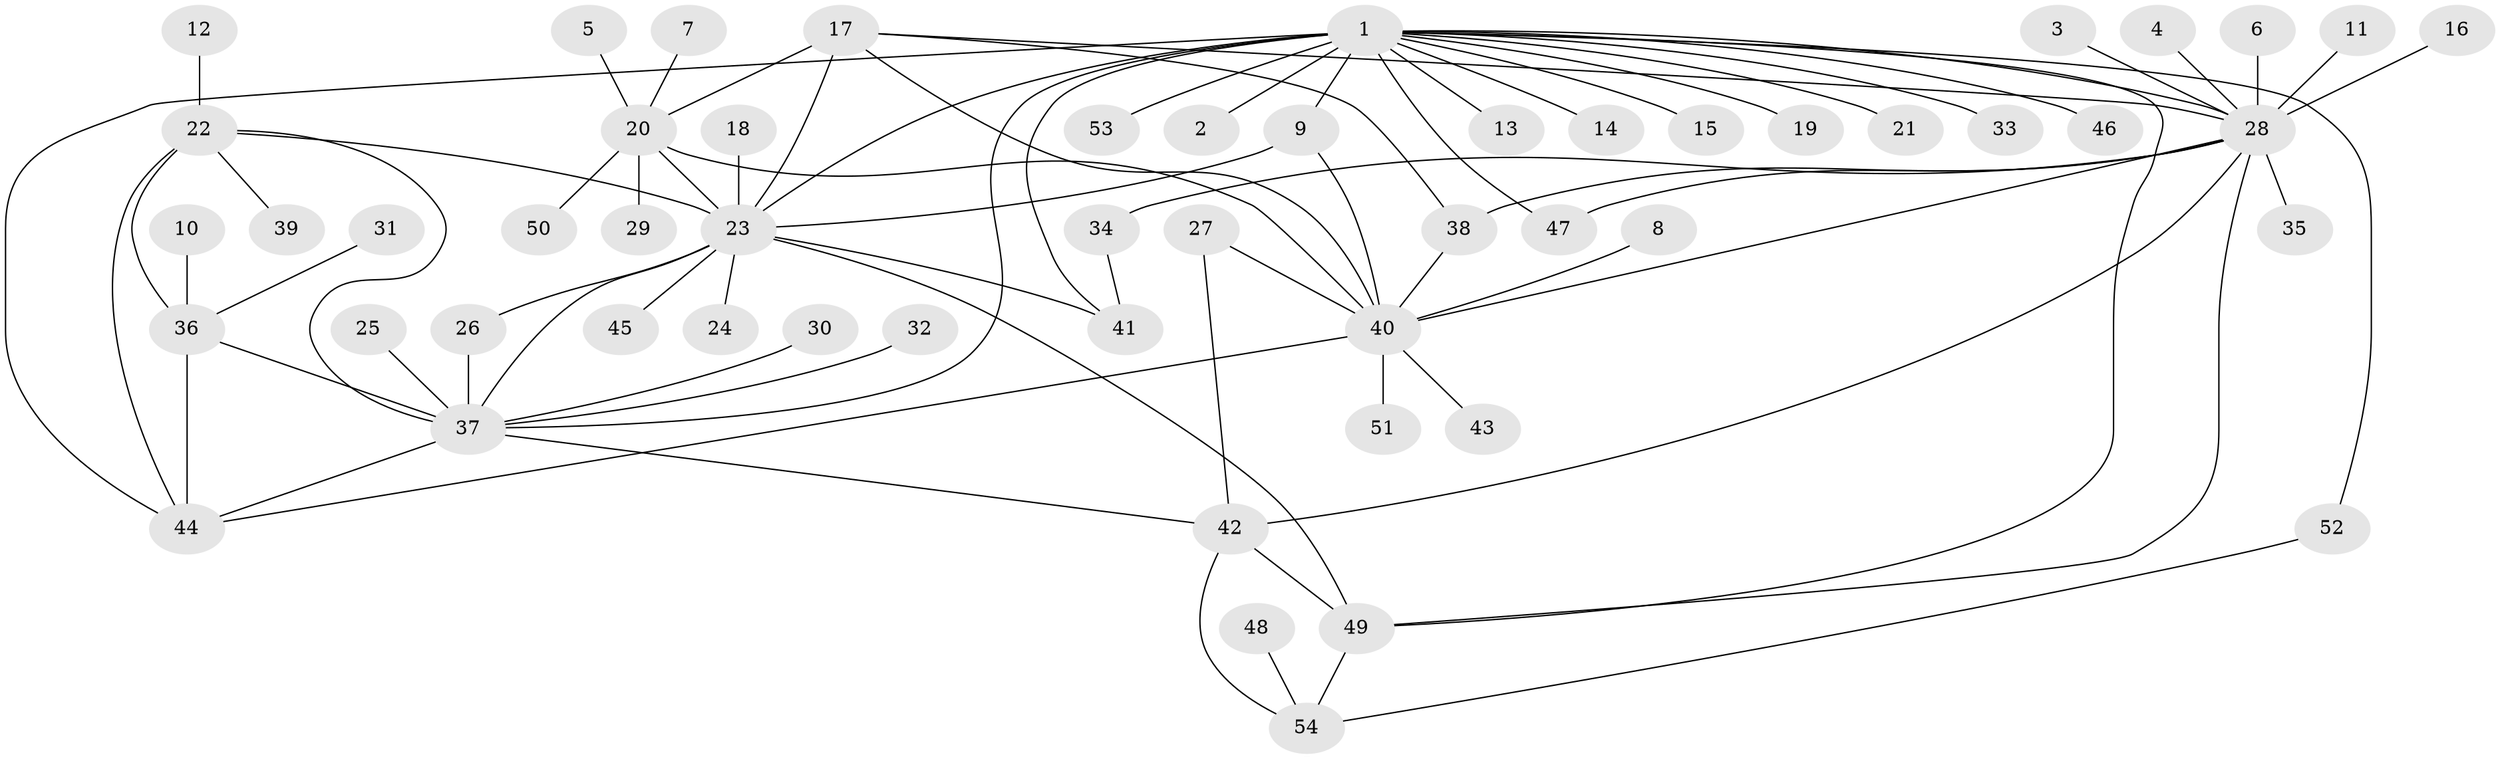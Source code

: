 // original degree distribution, {6: 0.06796116504854369, 5: 0.038834951456310676, 11: 0.009708737864077669, 12: 0.009708737864077669, 7: 0.02912621359223301, 4: 0.038834951456310676, 8: 0.019417475728155338, 9: 0.038834951456310676, 17: 0.009708737864077669, 10: 0.009708737864077669, 1: 0.5242718446601942, 3: 0.04854368932038835, 2: 0.1553398058252427}
// Generated by graph-tools (version 1.1) at 2025/50/03/09/25 03:50:43]
// undirected, 54 vertices, 79 edges
graph export_dot {
graph [start="1"]
  node [color=gray90,style=filled];
  1;
  2;
  3;
  4;
  5;
  6;
  7;
  8;
  9;
  10;
  11;
  12;
  13;
  14;
  15;
  16;
  17;
  18;
  19;
  20;
  21;
  22;
  23;
  24;
  25;
  26;
  27;
  28;
  29;
  30;
  31;
  32;
  33;
  34;
  35;
  36;
  37;
  38;
  39;
  40;
  41;
  42;
  43;
  44;
  45;
  46;
  47;
  48;
  49;
  50;
  51;
  52;
  53;
  54;
  1 -- 2 [weight=1.0];
  1 -- 9 [weight=1.0];
  1 -- 13 [weight=1.0];
  1 -- 14 [weight=1.0];
  1 -- 15 [weight=1.0];
  1 -- 19 [weight=1.0];
  1 -- 21 [weight=1.0];
  1 -- 23 [weight=1.0];
  1 -- 28 [weight=1.0];
  1 -- 33 [weight=1.0];
  1 -- 37 [weight=1.0];
  1 -- 41 [weight=1.0];
  1 -- 44 [weight=2.0];
  1 -- 46 [weight=1.0];
  1 -- 47 [weight=1.0];
  1 -- 49 [weight=1.0];
  1 -- 52 [weight=1.0];
  1 -- 53 [weight=4.0];
  3 -- 28 [weight=1.0];
  4 -- 28 [weight=1.0];
  5 -- 20 [weight=1.0];
  6 -- 28 [weight=1.0];
  7 -- 20 [weight=1.0];
  8 -- 40 [weight=1.0];
  9 -- 23 [weight=1.0];
  9 -- 40 [weight=1.0];
  10 -- 36 [weight=1.0];
  11 -- 28 [weight=1.0];
  12 -- 22 [weight=1.0];
  16 -- 28 [weight=1.0];
  17 -- 20 [weight=2.0];
  17 -- 23 [weight=2.0];
  17 -- 28 [weight=1.0];
  17 -- 38 [weight=2.0];
  17 -- 40 [weight=1.0];
  18 -- 23 [weight=1.0];
  20 -- 23 [weight=4.0];
  20 -- 29 [weight=1.0];
  20 -- 40 [weight=1.0];
  20 -- 50 [weight=1.0];
  22 -- 23 [weight=1.0];
  22 -- 36 [weight=1.0];
  22 -- 37 [weight=1.0];
  22 -- 39 [weight=1.0];
  22 -- 44 [weight=2.0];
  23 -- 24 [weight=1.0];
  23 -- 26 [weight=1.0];
  23 -- 37 [weight=1.0];
  23 -- 41 [weight=1.0];
  23 -- 45 [weight=1.0];
  23 -- 49 [weight=1.0];
  25 -- 37 [weight=1.0];
  26 -- 37 [weight=1.0];
  27 -- 40 [weight=1.0];
  27 -- 42 [weight=1.0];
  28 -- 34 [weight=1.0];
  28 -- 35 [weight=1.0];
  28 -- 38 [weight=2.0];
  28 -- 40 [weight=1.0];
  28 -- 42 [weight=1.0];
  28 -- 47 [weight=1.0];
  28 -- 49 [weight=1.0];
  30 -- 37 [weight=1.0];
  31 -- 36 [weight=1.0];
  32 -- 37 [weight=1.0];
  34 -- 41 [weight=1.0];
  36 -- 37 [weight=1.0];
  36 -- 44 [weight=2.0];
  37 -- 42 [weight=1.0];
  37 -- 44 [weight=2.0];
  38 -- 40 [weight=2.0];
  40 -- 43 [weight=1.0];
  40 -- 44 [weight=1.0];
  40 -- 51 [weight=1.0];
  42 -- 49 [weight=4.0];
  42 -- 54 [weight=2.0];
  48 -- 54 [weight=1.0];
  49 -- 54 [weight=2.0];
  52 -- 54 [weight=1.0];
}
